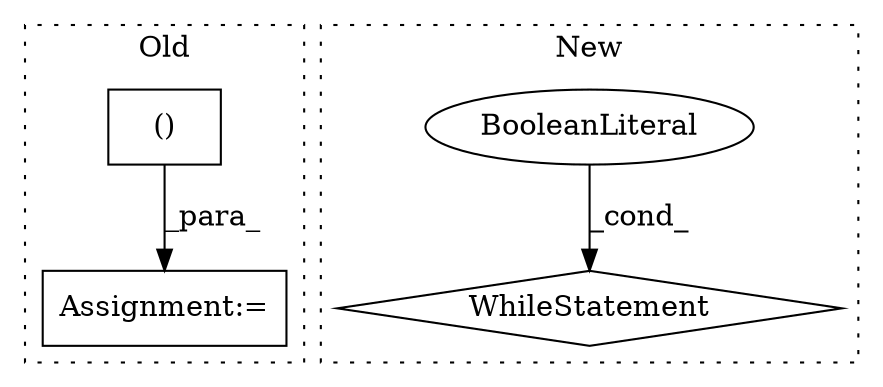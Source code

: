 digraph G {
subgraph cluster0 {
1 [label="()" a="106" s="568" l="21" shape="box"];
3 [label="Assignment:=" a="7" s="561" l="7" shape="box"];
label = "Old";
style="dotted";
}
subgraph cluster1 {
2 [label="WhileStatement" a="61" s="1755,1766" l="7,2" shape="diamond"];
4 [label="BooleanLiteral" a="9" s="1762" l="4" shape="ellipse"];
label = "New";
style="dotted";
}
1 -> 3 [label="_para_"];
4 -> 2 [label="_cond_"];
}